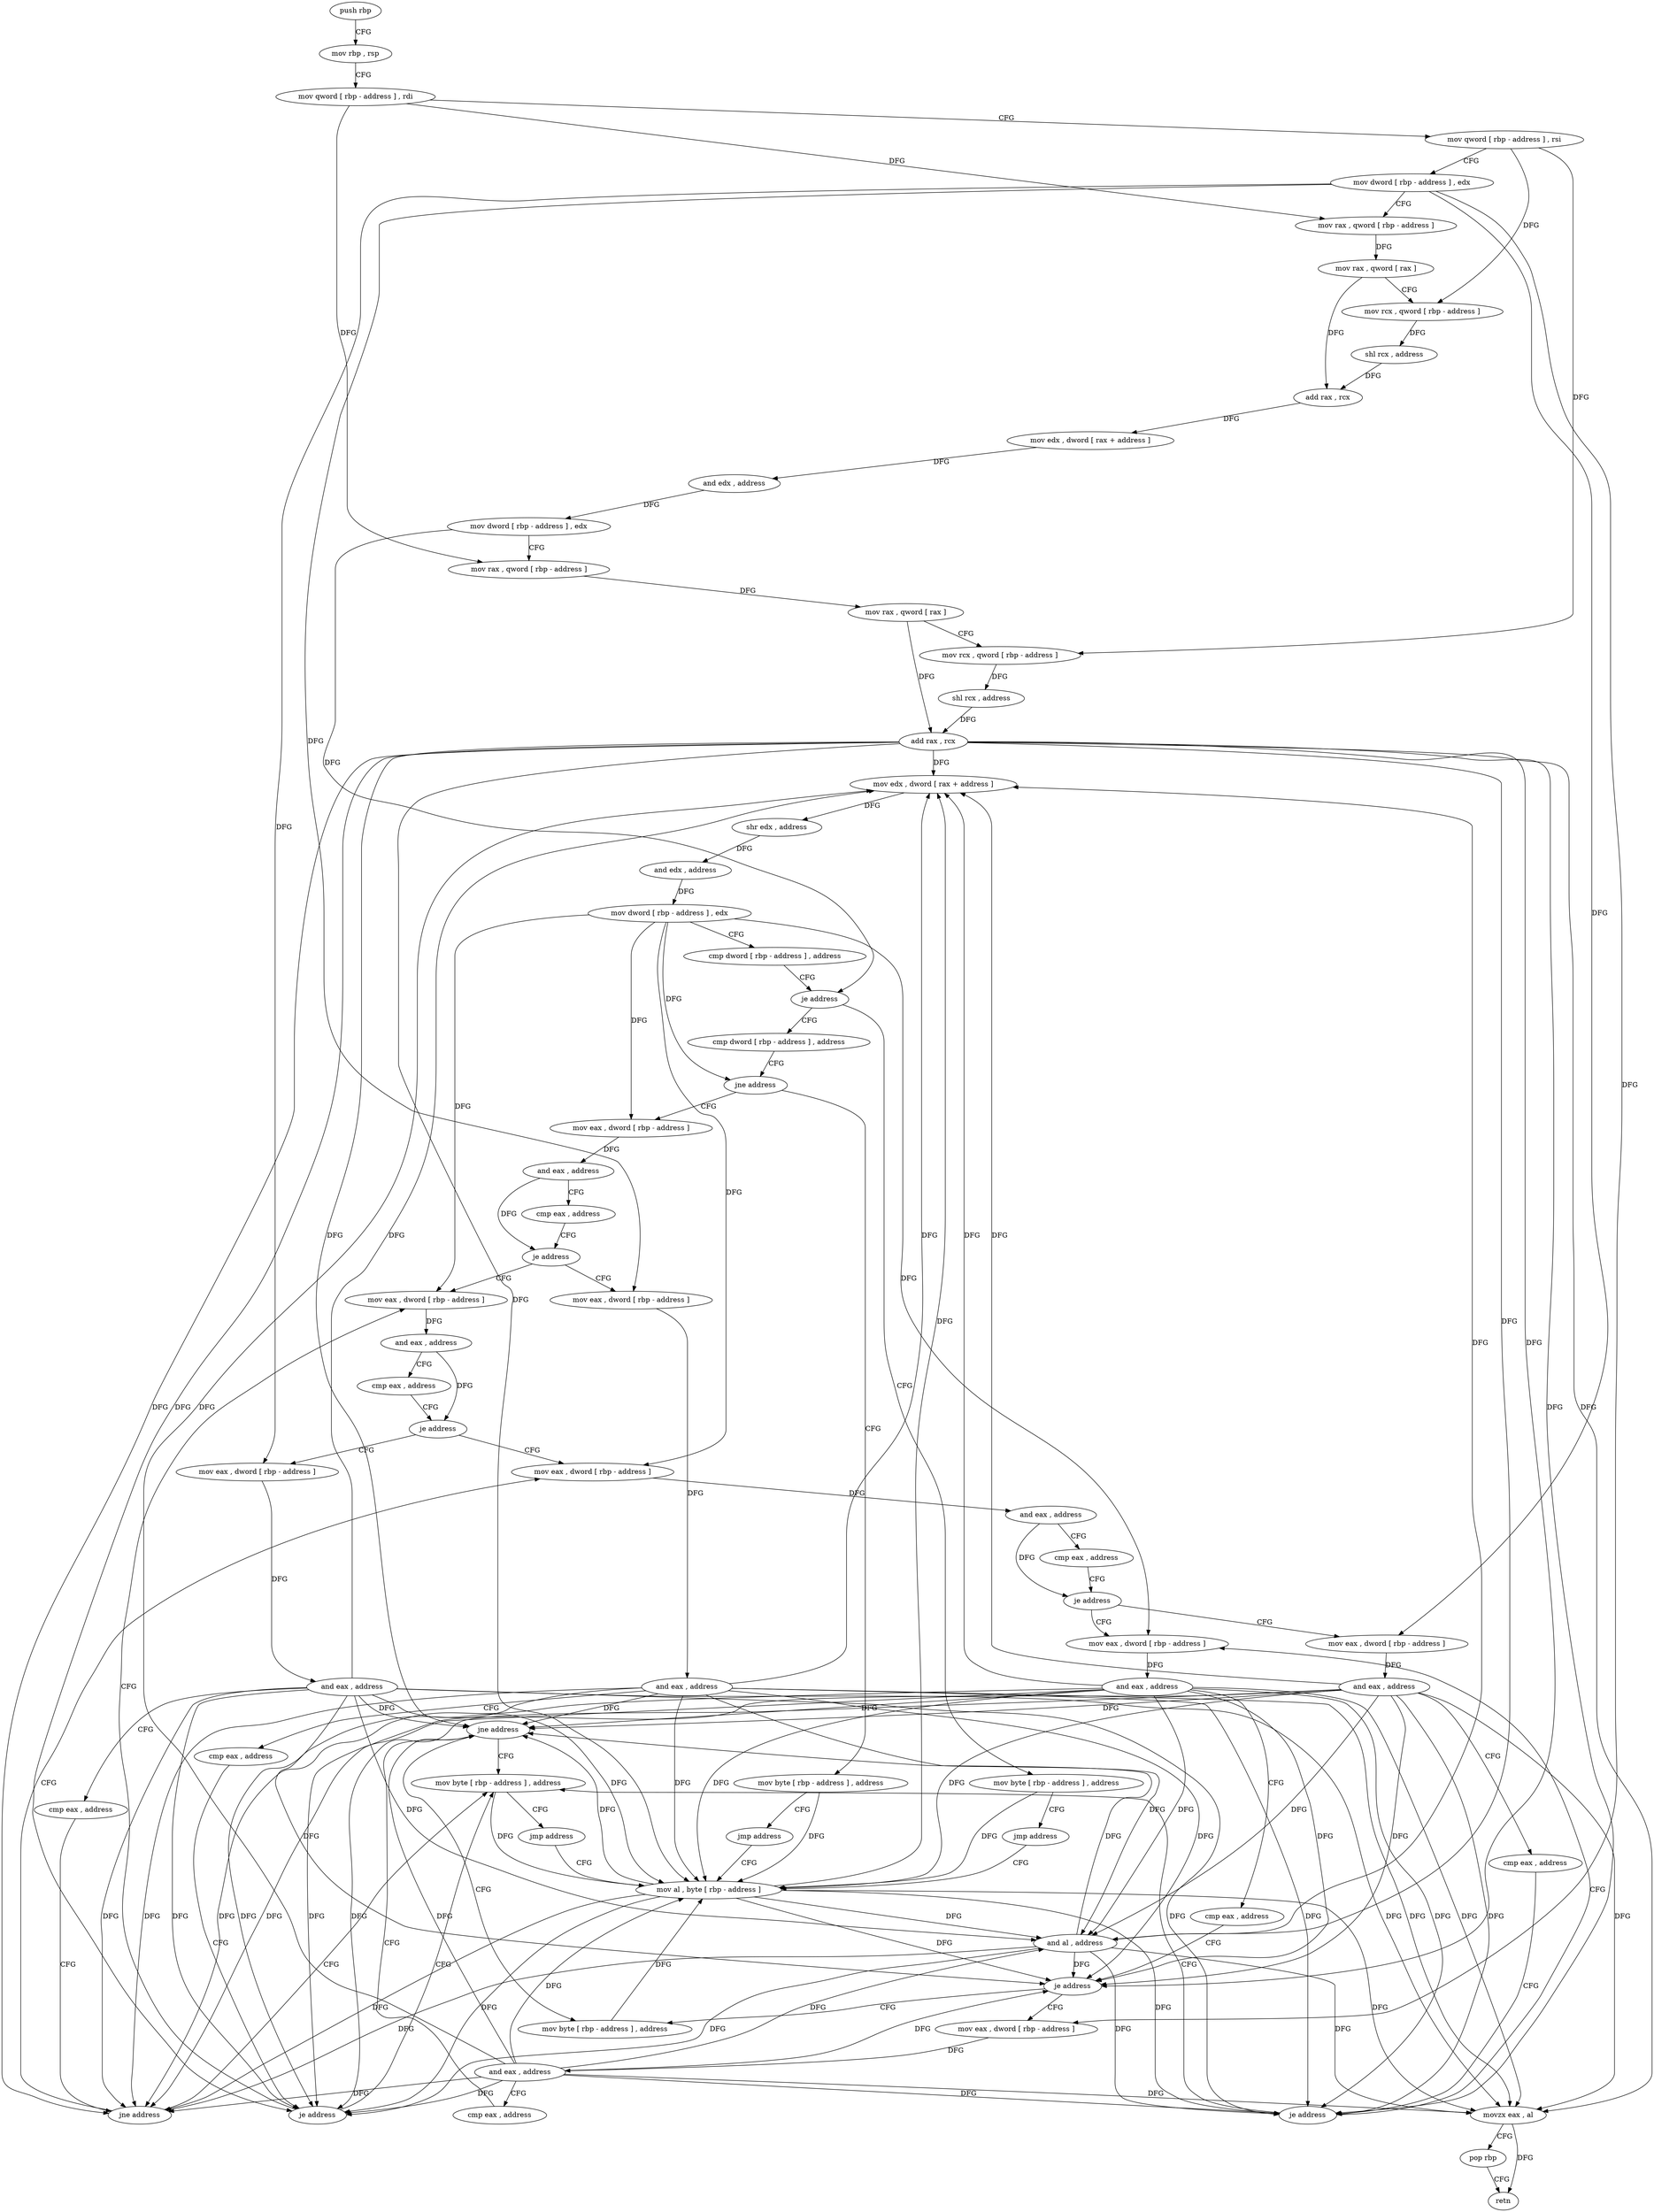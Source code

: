 digraph "func" {
"4312688" [label = "push rbp" ]
"4312689" [label = "mov rbp , rsp" ]
"4312692" [label = "mov qword [ rbp - address ] , rdi" ]
"4312696" [label = "mov qword [ rbp - address ] , rsi" ]
"4312700" [label = "mov dword [ rbp - address ] , edx" ]
"4312703" [label = "mov rax , qword [ rbp - address ]" ]
"4312707" [label = "mov rax , qword [ rax ]" ]
"4312710" [label = "mov rcx , qword [ rbp - address ]" ]
"4312714" [label = "shl rcx , address" ]
"4312718" [label = "add rax , rcx" ]
"4312721" [label = "mov edx , dword [ rax + address ]" ]
"4312724" [label = "and edx , address" ]
"4312730" [label = "mov dword [ rbp - address ] , edx" ]
"4312733" [label = "mov rax , qword [ rbp - address ]" ]
"4312737" [label = "mov rax , qword [ rax ]" ]
"4312740" [label = "mov rcx , qword [ rbp - address ]" ]
"4312744" [label = "shl rcx , address" ]
"4312748" [label = "add rax , rcx" ]
"4312751" [label = "mov edx , dword [ rax + address ]" ]
"4312754" [label = "shr edx , address" ]
"4312757" [label = "and edx , address" ]
"4312763" [label = "mov dword [ rbp - address ] , edx" ]
"4312766" [label = "cmp dword [ rbp - address ] , address" ]
"4312770" [label = "je address" ]
"4312785" [label = "cmp dword [ rbp - address ] , address" ]
"4312776" [label = "mov byte [ rbp - address ] , address" ]
"4312789" [label = "jne address" ]
"4312804" [label = "mov eax , dword [ rbp - address ]" ]
"4312795" [label = "mov byte [ rbp - address ] , address" ]
"4312780" [label = "jmp address" ]
"4312939" [label = "mov al , byte [ rbp - address ]" ]
"4312807" [label = "and eax , address" ]
"4312810" [label = "cmp eax , address" ]
"4312813" [label = "je address" ]
"4312834" [label = "mov eax , dword [ rbp - address ]" ]
"4312819" [label = "mov eax , dword [ rbp - address ]" ]
"4312799" [label = "jmp address" ]
"4312942" [label = "and al , address" ]
"4312944" [label = "movzx eax , al" ]
"4312947" [label = "pop rbp" ]
"4312948" [label = "retn" ]
"4312837" [label = "and eax , address" ]
"4312840" [label = "cmp eax , address" ]
"4312843" [label = "je address" ]
"4312864" [label = "mov eax , dword [ rbp - address ]" ]
"4312849" [label = "mov eax , dword [ rbp - address ]" ]
"4312822" [label = "and eax , address" ]
"4312825" [label = "cmp eax , address" ]
"4312828" [label = "je address" ]
"4312926" [label = "mov byte [ rbp - address ] , address" ]
"4312867" [label = "and eax , address" ]
"4312870" [label = "cmp eax , address" ]
"4312873" [label = "je address" ]
"4312894" [label = "mov eax , dword [ rbp - address ]" ]
"4312879" [label = "mov eax , dword [ rbp - address ]" ]
"4312852" [label = "and eax , address" ]
"4312855" [label = "cmp eax , address" ]
"4312858" [label = "jne address" ]
"4312930" [label = "jmp address" ]
"4312897" [label = "and eax , address" ]
"4312902" [label = "cmp eax , address" ]
"4312905" [label = "je address" ]
"4312935" [label = "mov byte [ rbp - address ] , address" ]
"4312911" [label = "mov eax , dword [ rbp - address ]" ]
"4312882" [label = "and eax , address" ]
"4312885" [label = "cmp eax , address" ]
"4312888" [label = "je address" ]
"4312914" [label = "and eax , address" ]
"4312917" [label = "cmp eax , address" ]
"4312920" [label = "jne address" ]
"4312688" -> "4312689" [ label = "CFG" ]
"4312689" -> "4312692" [ label = "CFG" ]
"4312692" -> "4312696" [ label = "CFG" ]
"4312692" -> "4312703" [ label = "DFG" ]
"4312692" -> "4312733" [ label = "DFG" ]
"4312696" -> "4312700" [ label = "CFG" ]
"4312696" -> "4312710" [ label = "DFG" ]
"4312696" -> "4312740" [ label = "DFG" ]
"4312700" -> "4312703" [ label = "CFG" ]
"4312700" -> "4312819" [ label = "DFG" ]
"4312700" -> "4312849" [ label = "DFG" ]
"4312700" -> "4312879" [ label = "DFG" ]
"4312700" -> "4312911" [ label = "DFG" ]
"4312703" -> "4312707" [ label = "DFG" ]
"4312707" -> "4312710" [ label = "CFG" ]
"4312707" -> "4312718" [ label = "DFG" ]
"4312710" -> "4312714" [ label = "DFG" ]
"4312714" -> "4312718" [ label = "DFG" ]
"4312718" -> "4312721" [ label = "DFG" ]
"4312721" -> "4312724" [ label = "DFG" ]
"4312724" -> "4312730" [ label = "DFG" ]
"4312730" -> "4312733" [ label = "CFG" ]
"4312730" -> "4312770" [ label = "DFG" ]
"4312733" -> "4312737" [ label = "DFG" ]
"4312737" -> "4312740" [ label = "CFG" ]
"4312737" -> "4312748" [ label = "DFG" ]
"4312740" -> "4312744" [ label = "DFG" ]
"4312744" -> "4312748" [ label = "DFG" ]
"4312748" -> "4312751" [ label = "DFG" ]
"4312748" -> "4312939" [ label = "DFG" ]
"4312748" -> "4312942" [ label = "DFG" ]
"4312748" -> "4312944" [ label = "DFG" ]
"4312748" -> "4312828" [ label = "DFG" ]
"4312748" -> "4312858" [ label = "DFG" ]
"4312748" -> "4312905" [ label = "DFG" ]
"4312748" -> "4312888" [ label = "DFG" ]
"4312748" -> "4312920" [ label = "DFG" ]
"4312751" -> "4312754" [ label = "DFG" ]
"4312754" -> "4312757" [ label = "DFG" ]
"4312757" -> "4312763" [ label = "DFG" ]
"4312763" -> "4312766" [ label = "CFG" ]
"4312763" -> "4312789" [ label = "DFG" ]
"4312763" -> "4312804" [ label = "DFG" ]
"4312763" -> "4312834" [ label = "DFG" ]
"4312763" -> "4312864" [ label = "DFG" ]
"4312763" -> "4312894" [ label = "DFG" ]
"4312766" -> "4312770" [ label = "CFG" ]
"4312770" -> "4312785" [ label = "CFG" ]
"4312770" -> "4312776" [ label = "CFG" ]
"4312785" -> "4312789" [ label = "CFG" ]
"4312776" -> "4312780" [ label = "CFG" ]
"4312776" -> "4312939" [ label = "DFG" ]
"4312789" -> "4312804" [ label = "CFG" ]
"4312789" -> "4312795" [ label = "CFG" ]
"4312804" -> "4312807" [ label = "DFG" ]
"4312795" -> "4312799" [ label = "CFG" ]
"4312795" -> "4312939" [ label = "DFG" ]
"4312780" -> "4312939" [ label = "CFG" ]
"4312939" -> "4312942" [ label = "DFG" ]
"4312939" -> "4312751" [ label = "DFG" ]
"4312939" -> "4312944" [ label = "DFG" ]
"4312939" -> "4312828" [ label = "DFG" ]
"4312939" -> "4312858" [ label = "DFG" ]
"4312939" -> "4312905" [ label = "DFG" ]
"4312939" -> "4312888" [ label = "DFG" ]
"4312939" -> "4312920" [ label = "DFG" ]
"4312807" -> "4312810" [ label = "CFG" ]
"4312807" -> "4312813" [ label = "DFG" ]
"4312810" -> "4312813" [ label = "CFG" ]
"4312813" -> "4312834" [ label = "CFG" ]
"4312813" -> "4312819" [ label = "CFG" ]
"4312834" -> "4312837" [ label = "DFG" ]
"4312819" -> "4312822" [ label = "DFG" ]
"4312799" -> "4312939" [ label = "CFG" ]
"4312942" -> "4312944" [ label = "DFG" ]
"4312942" -> "4312751" [ label = "DFG" ]
"4312942" -> "4312828" [ label = "DFG" ]
"4312942" -> "4312858" [ label = "DFG" ]
"4312942" -> "4312905" [ label = "DFG" ]
"4312942" -> "4312888" [ label = "DFG" ]
"4312942" -> "4312920" [ label = "DFG" ]
"4312944" -> "4312947" [ label = "CFG" ]
"4312944" -> "4312948" [ label = "DFG" ]
"4312947" -> "4312948" [ label = "CFG" ]
"4312837" -> "4312840" [ label = "CFG" ]
"4312837" -> "4312843" [ label = "DFG" ]
"4312840" -> "4312843" [ label = "CFG" ]
"4312843" -> "4312864" [ label = "CFG" ]
"4312843" -> "4312849" [ label = "CFG" ]
"4312864" -> "4312867" [ label = "DFG" ]
"4312849" -> "4312852" [ label = "DFG" ]
"4312822" -> "4312825" [ label = "CFG" ]
"4312822" -> "4312751" [ label = "DFG" ]
"4312822" -> "4312942" [ label = "DFG" ]
"4312822" -> "4312944" [ label = "DFG" ]
"4312822" -> "4312939" [ label = "DFG" ]
"4312822" -> "4312828" [ label = "DFG" ]
"4312822" -> "4312858" [ label = "DFG" ]
"4312822" -> "4312905" [ label = "DFG" ]
"4312822" -> "4312888" [ label = "DFG" ]
"4312822" -> "4312920" [ label = "DFG" ]
"4312825" -> "4312828" [ label = "CFG" ]
"4312828" -> "4312926" [ label = "CFG" ]
"4312828" -> "4312834" [ label = "CFG" ]
"4312926" -> "4312930" [ label = "CFG" ]
"4312926" -> "4312939" [ label = "DFG" ]
"4312867" -> "4312870" [ label = "CFG" ]
"4312867" -> "4312873" [ label = "DFG" ]
"4312870" -> "4312873" [ label = "CFG" ]
"4312873" -> "4312894" [ label = "CFG" ]
"4312873" -> "4312879" [ label = "CFG" ]
"4312894" -> "4312897" [ label = "DFG" ]
"4312879" -> "4312882" [ label = "DFG" ]
"4312852" -> "4312855" [ label = "CFG" ]
"4312852" -> "4312751" [ label = "DFG" ]
"4312852" -> "4312942" [ label = "DFG" ]
"4312852" -> "4312944" [ label = "DFG" ]
"4312852" -> "4312828" [ label = "DFG" ]
"4312852" -> "4312939" [ label = "DFG" ]
"4312852" -> "4312858" [ label = "DFG" ]
"4312852" -> "4312905" [ label = "DFG" ]
"4312852" -> "4312888" [ label = "DFG" ]
"4312852" -> "4312920" [ label = "DFG" ]
"4312855" -> "4312858" [ label = "CFG" ]
"4312858" -> "4312926" [ label = "CFG" ]
"4312858" -> "4312864" [ label = "CFG" ]
"4312930" -> "4312939" [ label = "CFG" ]
"4312897" -> "4312902" [ label = "CFG" ]
"4312897" -> "4312751" [ label = "DFG" ]
"4312897" -> "4312942" [ label = "DFG" ]
"4312897" -> "4312944" [ label = "DFG" ]
"4312897" -> "4312828" [ label = "DFG" ]
"4312897" -> "4312858" [ label = "DFG" ]
"4312897" -> "4312939" [ label = "DFG" ]
"4312897" -> "4312905" [ label = "DFG" ]
"4312897" -> "4312888" [ label = "DFG" ]
"4312897" -> "4312920" [ label = "DFG" ]
"4312902" -> "4312905" [ label = "CFG" ]
"4312905" -> "4312935" [ label = "CFG" ]
"4312905" -> "4312911" [ label = "CFG" ]
"4312935" -> "4312939" [ label = "DFG" ]
"4312911" -> "4312914" [ label = "DFG" ]
"4312882" -> "4312885" [ label = "CFG" ]
"4312882" -> "4312751" [ label = "DFG" ]
"4312882" -> "4312942" [ label = "DFG" ]
"4312882" -> "4312944" [ label = "DFG" ]
"4312882" -> "4312828" [ label = "DFG" ]
"4312882" -> "4312858" [ label = "DFG" ]
"4312882" -> "4312905" [ label = "DFG" ]
"4312882" -> "4312939" [ label = "DFG" ]
"4312882" -> "4312888" [ label = "DFG" ]
"4312882" -> "4312920" [ label = "DFG" ]
"4312885" -> "4312888" [ label = "CFG" ]
"4312888" -> "4312926" [ label = "CFG" ]
"4312888" -> "4312894" [ label = "CFG" ]
"4312914" -> "4312917" [ label = "CFG" ]
"4312914" -> "4312751" [ label = "DFG" ]
"4312914" -> "4312942" [ label = "DFG" ]
"4312914" -> "4312944" [ label = "DFG" ]
"4312914" -> "4312828" [ label = "DFG" ]
"4312914" -> "4312858" [ label = "DFG" ]
"4312914" -> "4312905" [ label = "DFG" ]
"4312914" -> "4312888" [ label = "DFG" ]
"4312914" -> "4312939" [ label = "DFG" ]
"4312914" -> "4312920" [ label = "DFG" ]
"4312917" -> "4312920" [ label = "CFG" ]
"4312920" -> "4312935" [ label = "CFG" ]
"4312920" -> "4312926" [ label = "CFG" ]
}
